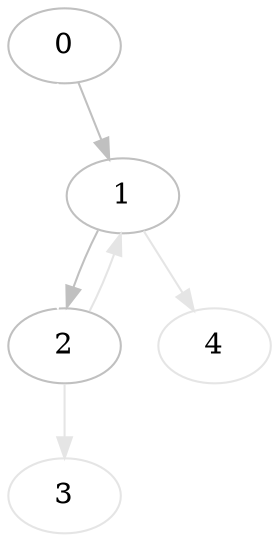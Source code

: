 digraph g {
	0 [color="gray"] 
	1 [color="gray"]
	2 [color="gray"]
	3 [color="gray90"]
	4 [color="gray90"]
	0 -> 1 [color="gray"]
	0 -> 2 [color="white"]
	1 -> 2 [color="gray"]
	1 -> 4 [color="gray90"]
	2 -> 1 [color="gray90"]
	2 -> 3 [color="gray90"]
}
